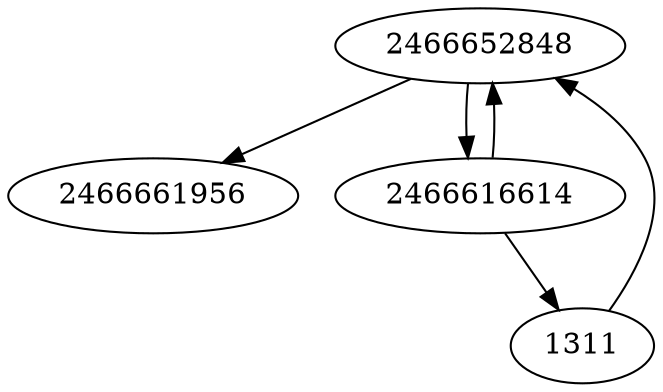 strict digraph  {
2466652848;
2466661956;
2466616614;
1311;
2466652848 -> 2466661956;
2466652848 -> 2466616614;
2466616614 -> 2466652848;
2466616614 -> 1311;
1311 -> 2466652848;
}
